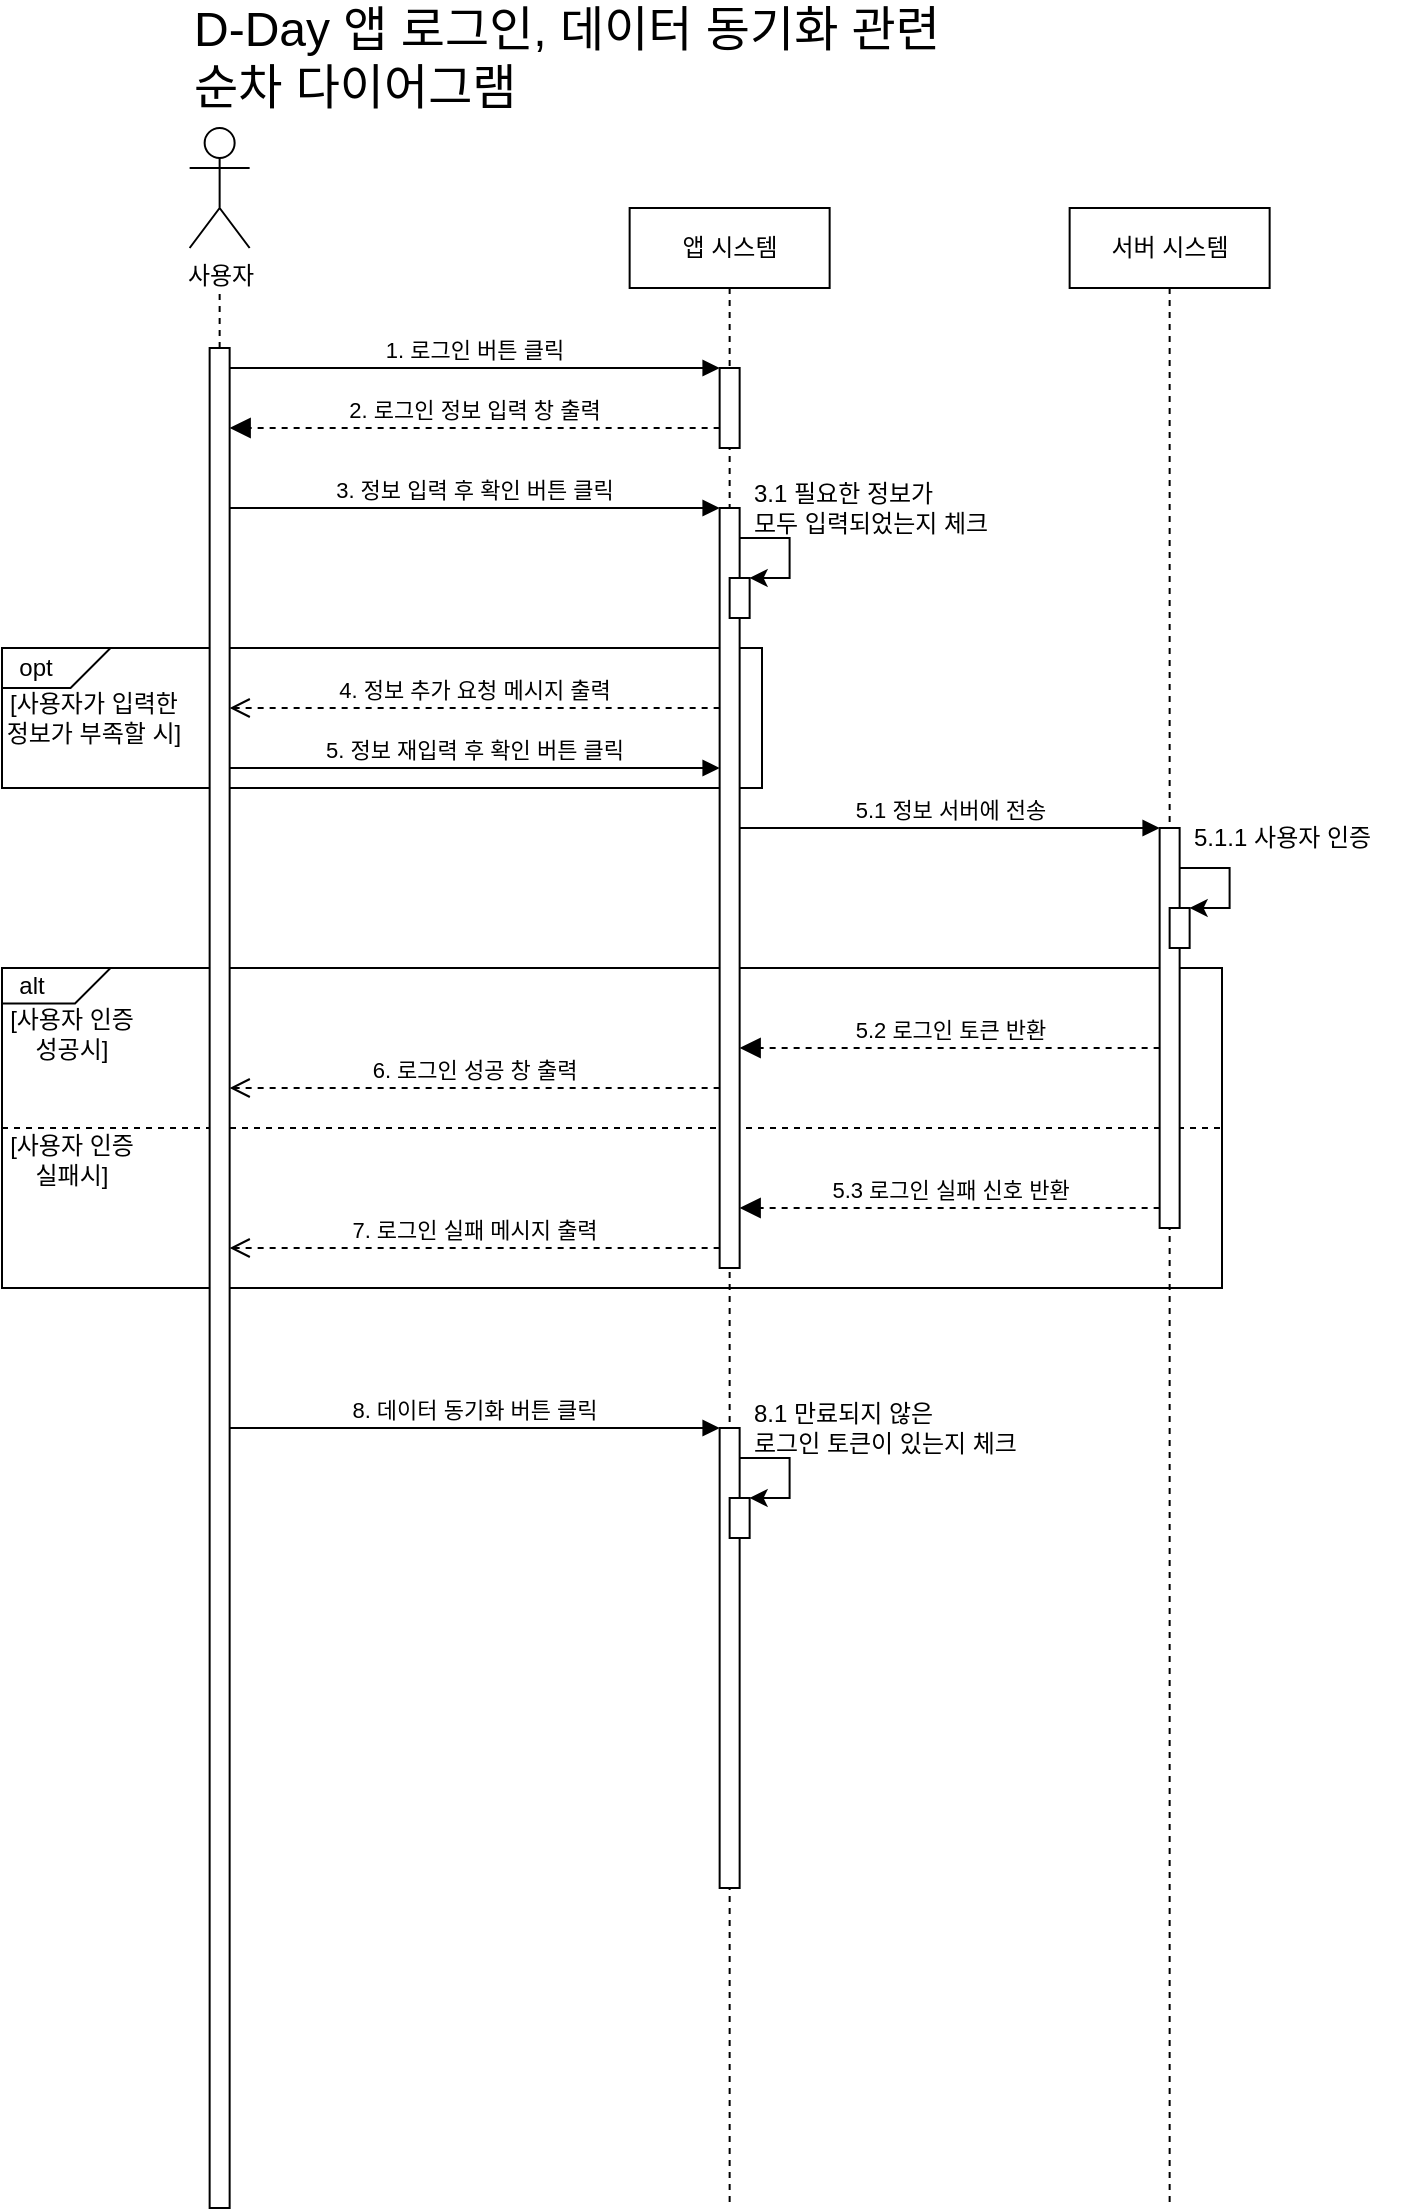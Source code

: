 <mxfile version="26.2.12">
  <diagram name="페이지-1" id="qvzBWZqPZGgr9KfEMMT7">
    <mxGraphModel dx="1711" dy="711" grid="1" gridSize="10" guides="1" tooltips="1" connect="1" arrows="1" fold="1" page="1" pageScale="1" pageWidth="827" pageHeight="1169" math="0" shadow="0">
      <root>
        <mxCell id="0" />
        <mxCell id="1" parent="0" />
        <mxCell id="L4eoCNI2oBLxU_7ZVuts-1" value="" style="group" vertex="1" connectable="0" parent="1">
          <mxGeometry x="30" y="340" width="380.0" height="70" as="geometry" />
        </mxCell>
        <mxCell id="L4eoCNI2oBLxU_7ZVuts-2" value="" style="rounded=0;whiteSpace=wrap;html=1;fillColor=none;" vertex="1" parent="L4eoCNI2oBLxU_7ZVuts-1">
          <mxGeometry width="380.0" height="70" as="geometry" />
        </mxCell>
        <mxCell id="L4eoCNI2oBLxU_7ZVuts-3" value="&amp;nbsp; opt" style="shape=card;whiteSpace=wrap;html=1;direction=west;size=20;fillColor=none;align=left;" vertex="1" parent="L4eoCNI2oBLxU_7ZVuts-1">
          <mxGeometry width="54.286" height="20" as="geometry" />
        </mxCell>
        <mxCell id="L4eoCNI2oBLxU_7ZVuts-4" value="[사용자가 입력한&lt;div&gt;정보가 부족할 시]&lt;/div&gt;" style="text;html=1;align=center;verticalAlign=middle;whiteSpace=wrap;rounded=0;" vertex="1" parent="L4eoCNI2oBLxU_7ZVuts-1">
          <mxGeometry y="20" width="92.432" height="30" as="geometry" />
        </mxCell>
        <mxCell id="L4eoCNI2oBLxU_7ZVuts-5" value="" style="group" vertex="1" connectable="0" parent="1">
          <mxGeometry x="30" y="500" width="610" height="160" as="geometry" />
        </mxCell>
        <mxCell id="L4eoCNI2oBLxU_7ZVuts-6" value="" style="rounded=0;whiteSpace=wrap;html=1;fillColor=none;" vertex="1" parent="L4eoCNI2oBLxU_7ZVuts-5">
          <mxGeometry width="610" height="160" as="geometry" />
        </mxCell>
        <mxCell id="L4eoCNI2oBLxU_7ZVuts-7" value="&amp;nbsp; alt" style="shape=card;whiteSpace=wrap;html=1;direction=west;size=20;fillColor=none;align=left;" vertex="1" parent="L4eoCNI2oBLxU_7ZVuts-5">
          <mxGeometry width="54.29" height="17.778" as="geometry" />
        </mxCell>
        <mxCell id="L4eoCNI2oBLxU_7ZVuts-8" value="[사용자 인증&lt;div&gt;&lt;span style=&quot;background-color: transparent; color: light-dark(rgb(0, 0, 0), rgb(255, 255, 255));&quot;&gt;성공시]&lt;/span&gt;&lt;/div&gt;" style="text;html=1;align=center;verticalAlign=middle;whiteSpace=wrap;rounded=0;" vertex="1" parent="L4eoCNI2oBLxU_7ZVuts-5">
          <mxGeometry y="17.778" width="70" height="31.111" as="geometry" />
        </mxCell>
        <mxCell id="L4eoCNI2oBLxU_7ZVuts-9" value="" style="endArrow=none;dashed=1;html=1;rounded=0;exitX=0;exitY=0.5;exitDx=0;exitDy=0;entryX=1;entryY=0.5;entryDx=0;entryDy=0;" edge="1" parent="L4eoCNI2oBLxU_7ZVuts-5" source="L4eoCNI2oBLxU_7ZVuts-6" target="L4eoCNI2oBLxU_7ZVuts-6">
          <mxGeometry width="50" height="50" relative="1" as="geometry">
            <mxPoint x="470" y="160" as="sourcePoint" />
            <mxPoint x="520" y="115.556" as="targetPoint" />
          </mxGeometry>
        </mxCell>
        <mxCell id="L4eoCNI2oBLxU_7ZVuts-10" value="[사용자 인증&lt;div&gt;&lt;span style=&quot;background-color: transparent; color: light-dark(rgb(0, 0, 0), rgb(255, 255, 255));&quot;&gt;실패시]&lt;/span&gt;&lt;/div&gt;" style="text;html=1;align=center;verticalAlign=middle;whiteSpace=wrap;rounded=0;" vertex="1" parent="L4eoCNI2oBLxU_7ZVuts-5">
          <mxGeometry y="80" width="70" height="31.111" as="geometry" />
        </mxCell>
        <mxCell id="L4eoCNI2oBLxU_7ZVuts-11" value="서버 시스템" style="shape=umlLifeline;perimeter=lifelinePerimeter;whiteSpace=wrap;html=1;container=0;dropTarget=0;collapsible=0;recursiveResize=0;outlineConnect=0;portConstraint=eastwest;newEdgeStyle={&quot;edgeStyle&quot;:&quot;elbowEdgeStyle&quot;,&quot;elbow&quot;:&quot;vertical&quot;,&quot;curved&quot;:0,&quot;rounded&quot;:0};" vertex="1" parent="1">
          <mxGeometry x="563.82" y="120" width="100" height="1000" as="geometry" />
        </mxCell>
        <mxCell id="L4eoCNI2oBLxU_7ZVuts-12" value="1. 로그인 버튼 클릭" style="html=1;verticalAlign=bottom;endArrow=block;edgeStyle=elbowEdgeStyle;elbow=vertical;curved=0;rounded=0;" edge="1" parent="1" source="L4eoCNI2oBLxU_7ZVuts-16" target="L4eoCNI2oBLxU_7ZVuts-20">
          <mxGeometry relative="1" as="geometry">
            <mxPoint x="243.82" y="210" as="sourcePoint" />
            <Array as="points">
              <mxPoint x="228.82" y="200" />
            </Array>
          </mxGeometry>
        </mxCell>
        <mxCell id="L4eoCNI2oBLxU_7ZVuts-13" value="2. 로그인 정보 입력 창 출력" style="html=1;verticalAlign=bottom;endArrow=block;dashed=1;endSize=8;edgeStyle=elbowEdgeStyle;elbow=vertical;curved=0;rounded=0;endFill=1;" edge="1" parent="1" source="L4eoCNI2oBLxU_7ZVuts-20">
          <mxGeometry relative="1" as="geometry">
            <mxPoint x="143.82" y="230" as="targetPoint" />
            <Array as="points">
              <mxPoint x="238.82" y="230" />
            </Array>
            <mxPoint x="368.82" y="230" as="sourcePoint" />
          </mxGeometry>
        </mxCell>
        <mxCell id="L4eoCNI2oBLxU_7ZVuts-14" value="사용자" style="shape=umlActor;verticalLabelPosition=bottom;verticalAlign=top;html=1;outlineConnect=0;" vertex="1" parent="1">
          <mxGeometry x="123.82" y="80" width="30" height="60" as="geometry" />
        </mxCell>
        <mxCell id="L4eoCNI2oBLxU_7ZVuts-15" value="" style="endArrow=none;dashed=1;html=1;rounded=0;" edge="1" parent="1" source="L4eoCNI2oBLxU_7ZVuts-16">
          <mxGeometry width="50" height="50" relative="1" as="geometry">
            <mxPoint x="138.82" y="420" as="sourcePoint" />
            <mxPoint x="138.82" y="160" as="targetPoint" />
          </mxGeometry>
        </mxCell>
        <mxCell id="L4eoCNI2oBLxU_7ZVuts-16" value="" style="html=1;points=[];perimeter=orthogonalPerimeter;outlineConnect=0;targetShapes=umlLifeline;portConstraint=eastwest;newEdgeStyle={&quot;edgeStyle&quot;:&quot;elbowEdgeStyle&quot;,&quot;elbow&quot;:&quot;vertical&quot;,&quot;curved&quot;:0,&quot;rounded&quot;:0};" vertex="1" parent="1">
          <mxGeometry x="133.82" y="190" width="10" height="930" as="geometry" />
        </mxCell>
        <mxCell id="L4eoCNI2oBLxU_7ZVuts-17" value="D-Day 앱 로그인, 데이터 동기화 관련&lt;div&gt;순차 다이어그램&lt;/div&gt;" style="text;html=1;align=left;verticalAlign=middle;whiteSpace=wrap;rounded=0;fontSize=24;" vertex="1" parent="1">
          <mxGeometry x="123.82" y="30" width="526.18" height="30" as="geometry" />
        </mxCell>
        <mxCell id="L4eoCNI2oBLxU_7ZVuts-18" value="3. 정보 입력 후 확인 버튼 클릭" style="html=1;verticalAlign=bottom;endArrow=block;edgeStyle=elbowEdgeStyle;elbow=vertical;curved=0;rounded=0;" edge="1" parent="1" target="L4eoCNI2oBLxU_7ZVuts-23">
          <mxGeometry relative="1" as="geometry">
            <mxPoint x="143.82" y="270" as="sourcePoint" />
            <Array as="points">
              <mxPoint x="218.82" y="270" />
            </Array>
            <mxPoint x="368.82" y="270" as="targetPoint" />
          </mxGeometry>
        </mxCell>
        <mxCell id="L4eoCNI2oBLxU_7ZVuts-19" value="앱 시스템" style="shape=umlLifeline;perimeter=lifelinePerimeter;whiteSpace=wrap;html=1;container=0;dropTarget=0;collapsible=0;recursiveResize=0;outlineConnect=0;portConstraint=eastwest;newEdgeStyle={&quot;edgeStyle&quot;:&quot;elbowEdgeStyle&quot;,&quot;elbow&quot;:&quot;vertical&quot;,&quot;curved&quot;:0,&quot;rounded&quot;:0};" vertex="1" parent="1">
          <mxGeometry x="343.82" y="120" width="100" height="1000" as="geometry" />
        </mxCell>
        <mxCell id="L4eoCNI2oBLxU_7ZVuts-20" value="" style="html=1;points=[];perimeter=orthogonalPerimeter;outlineConnect=0;targetShapes=umlLifeline;portConstraint=eastwest;newEdgeStyle={&quot;edgeStyle&quot;:&quot;elbowEdgeStyle&quot;,&quot;elbow&quot;:&quot;vertical&quot;,&quot;curved&quot;:0,&quot;rounded&quot;:0};" vertex="1" parent="L4eoCNI2oBLxU_7ZVuts-19">
          <mxGeometry x="45" y="80" width="10" height="40" as="geometry" />
        </mxCell>
        <mxCell id="L4eoCNI2oBLxU_7ZVuts-21" value="" style="endArrow=classic;html=1;rounded=0;edgeStyle=orthogonalEdgeStyle;" edge="1" parent="L4eoCNI2oBLxU_7ZVuts-19" target="L4eoCNI2oBLxU_7ZVuts-24">
          <mxGeometry width="50" height="50" relative="1" as="geometry">
            <mxPoint x="55" y="165" as="sourcePoint" />
            <mxPoint x="110" y="185" as="targetPoint" />
            <Array as="points">
              <mxPoint x="80" y="165" />
              <mxPoint x="80" y="185" />
            </Array>
          </mxGeometry>
        </mxCell>
        <mxCell id="L4eoCNI2oBLxU_7ZVuts-23" value="" style="html=1;points=[];perimeter=orthogonalPerimeter;outlineConnect=0;targetShapes=umlLifeline;portConstraint=eastwest;newEdgeStyle={&quot;edgeStyle&quot;:&quot;elbowEdgeStyle&quot;,&quot;elbow&quot;:&quot;vertical&quot;,&quot;curved&quot;:0,&quot;rounded&quot;:0};" vertex="1" parent="L4eoCNI2oBLxU_7ZVuts-19">
          <mxGeometry x="45" y="150" width="10" height="380" as="geometry" />
        </mxCell>
        <mxCell id="L4eoCNI2oBLxU_7ZVuts-24" value="" style="html=1;points=[];perimeter=orthogonalPerimeter;outlineConnect=0;targetShapes=umlLifeline;portConstraint=eastwest;newEdgeStyle={&quot;edgeStyle&quot;:&quot;elbowEdgeStyle&quot;,&quot;elbow&quot;:&quot;vertical&quot;,&quot;curved&quot;:0,&quot;rounded&quot;:0};" vertex="1" parent="L4eoCNI2oBLxU_7ZVuts-19">
          <mxGeometry x="50" y="185" width="10" height="20" as="geometry" />
        </mxCell>
        <mxCell id="L4eoCNI2oBLxU_7ZVuts-25" value="5.1 정보 서버에 전송" style="html=1;verticalAlign=bottom;endArrow=block;edgeStyle=elbowEdgeStyle;elbow=horizontal;curved=0;rounded=0;" edge="1" parent="L4eoCNI2oBLxU_7ZVuts-19">
          <mxGeometry relative="1" as="geometry">
            <mxPoint x="55.0" y="310" as="sourcePoint" />
            <Array as="points">
              <mxPoint x="135" y="310" />
            </Array>
            <mxPoint x="265" y="310.0" as="targetPoint" />
          </mxGeometry>
        </mxCell>
        <mxCell id="L4eoCNI2oBLxU_7ZVuts-26" value="5.2 로그인 토큰 반환" style="html=1;verticalAlign=bottom;endArrow=block;dashed=1;endSize=8;edgeStyle=elbowEdgeStyle;elbow=vertical;curved=0;rounded=0;endFill=1;" edge="1" parent="L4eoCNI2oBLxU_7ZVuts-19">
          <mxGeometry relative="1" as="geometry">
            <mxPoint x="55.0" y="420" as="targetPoint" />
            <Array as="points">
              <mxPoint x="115" y="420" />
            </Array>
            <mxPoint x="265.0" y="420" as="sourcePoint" />
          </mxGeometry>
        </mxCell>
        <mxCell id="L4eoCNI2oBLxU_7ZVuts-27" value="" style="endArrow=classic;html=1;rounded=0;edgeStyle=orthogonalEdgeStyle;" edge="1" parent="L4eoCNI2oBLxU_7ZVuts-19" target="L4eoCNI2oBLxU_7ZVuts-30">
          <mxGeometry width="50" height="50" relative="1" as="geometry">
            <mxPoint x="275" y="330" as="sourcePoint" />
            <mxPoint x="330" y="350" as="targetPoint" />
            <Array as="points">
              <mxPoint x="300" y="330" />
              <mxPoint x="300" y="350" />
            </Array>
          </mxGeometry>
        </mxCell>
        <mxCell id="L4eoCNI2oBLxU_7ZVuts-28" value="5.1.1 사용자 인증" style="text;html=1;align=left;verticalAlign=middle;resizable=0;points=[];autosize=1;strokeColor=none;fillColor=none;" vertex="1" parent="L4eoCNI2oBLxU_7ZVuts-19">
          <mxGeometry x="280" y="300" width="110" height="30" as="geometry" />
        </mxCell>
        <mxCell id="L4eoCNI2oBLxU_7ZVuts-29" value="" style="html=1;points=[];perimeter=orthogonalPerimeter;outlineConnect=0;targetShapes=umlLifeline;portConstraint=eastwest;newEdgeStyle={&quot;edgeStyle&quot;:&quot;elbowEdgeStyle&quot;,&quot;elbow&quot;:&quot;vertical&quot;,&quot;curved&quot;:0,&quot;rounded&quot;:0};" vertex="1" parent="L4eoCNI2oBLxU_7ZVuts-19">
          <mxGeometry x="265" y="310" width="10" height="200" as="geometry" />
        </mxCell>
        <mxCell id="L4eoCNI2oBLxU_7ZVuts-30" value="" style="html=1;points=[];perimeter=orthogonalPerimeter;outlineConnect=0;targetShapes=umlLifeline;portConstraint=eastwest;newEdgeStyle={&quot;edgeStyle&quot;:&quot;elbowEdgeStyle&quot;,&quot;elbow&quot;:&quot;vertical&quot;,&quot;curved&quot;:0,&quot;rounded&quot;:0};" vertex="1" parent="L4eoCNI2oBLxU_7ZVuts-19">
          <mxGeometry x="270" y="350" width="10" height="20" as="geometry" />
        </mxCell>
        <mxCell id="L4eoCNI2oBLxU_7ZVuts-38" value="" style="html=1;points=[];perimeter=orthogonalPerimeter;outlineConnect=0;targetShapes=umlLifeline;portConstraint=eastwest;newEdgeStyle={&quot;edgeStyle&quot;:&quot;elbowEdgeStyle&quot;,&quot;elbow&quot;:&quot;vertical&quot;,&quot;curved&quot;:0,&quot;rounded&quot;:0};" vertex="1" parent="L4eoCNI2oBLxU_7ZVuts-19">
          <mxGeometry x="45" y="610" width="10" height="230" as="geometry" />
        </mxCell>
        <mxCell id="L4eoCNI2oBLxU_7ZVuts-37" value="8. 데이터 동기화 버튼 클릭" style="html=1;verticalAlign=bottom;endArrow=block;edgeStyle=elbowEdgeStyle;elbow=vertical;curved=0;rounded=0;" edge="1" parent="L4eoCNI2oBLxU_7ZVuts-19">
          <mxGeometry relative="1" as="geometry">
            <mxPoint x="-200" y="610" as="sourcePoint" />
            <Array as="points">
              <mxPoint x="-115.18" y="610" />
            </Array>
            <mxPoint x="45" y="610" as="targetPoint" />
          </mxGeometry>
        </mxCell>
        <mxCell id="L4eoCNI2oBLxU_7ZVuts-39" value="" style="endArrow=classic;html=1;rounded=0;edgeStyle=orthogonalEdgeStyle;" edge="1" parent="L4eoCNI2oBLxU_7ZVuts-19" target="L4eoCNI2oBLxU_7ZVuts-41">
          <mxGeometry width="50" height="50" relative="1" as="geometry">
            <mxPoint x="55" y="625" as="sourcePoint" />
            <mxPoint x="110" y="645" as="targetPoint" />
            <Array as="points">
              <mxPoint x="80" y="625" />
              <mxPoint x="80" y="645" />
            </Array>
          </mxGeometry>
        </mxCell>
        <mxCell id="L4eoCNI2oBLxU_7ZVuts-41" value="" style="html=1;points=[];perimeter=orthogonalPerimeter;outlineConnect=0;targetShapes=umlLifeline;portConstraint=eastwest;newEdgeStyle={&quot;edgeStyle&quot;:&quot;elbowEdgeStyle&quot;,&quot;elbow&quot;:&quot;vertical&quot;,&quot;curved&quot;:0,&quot;rounded&quot;:0};" vertex="1" parent="L4eoCNI2oBLxU_7ZVuts-19">
          <mxGeometry x="50" y="645" width="10" height="20" as="geometry" />
        </mxCell>
        <mxCell id="L4eoCNI2oBLxU_7ZVuts-31" value="5. 정보 재입력 후 확인 버튼 클릭" style="html=1;verticalAlign=bottom;endArrow=block;edgeStyle=elbowEdgeStyle;elbow=vertical;curved=0;rounded=0;" edge="1" parent="1" source="L4eoCNI2oBLxU_7ZVuts-16" target="L4eoCNI2oBLxU_7ZVuts-23">
          <mxGeometry relative="1" as="geometry">
            <mxPoint x="122.429" y="400" as="sourcePoint" />
            <Array as="points">
              <mxPoint x="206.252" y="400" />
            </Array>
            <mxPoint x="396.252" y="400" as="targetPoint" />
          </mxGeometry>
        </mxCell>
        <mxCell id="L4eoCNI2oBLxU_7ZVuts-32" value="4. 정보 추가 요청 메시지 출력" style="html=1;verticalAlign=bottom;endArrow=open;dashed=1;endSize=8;edgeStyle=elbowEdgeStyle;elbow=vertical;curved=0;rounded=0;endFill=0;" edge="1" parent="1" source="L4eoCNI2oBLxU_7ZVuts-23" target="L4eoCNI2oBLxU_7ZVuts-16">
          <mxGeometry relative="1" as="geometry">
            <mxPoint x="122.429" y="370" as="targetPoint" />
            <Array as="points">
              <mxPoint x="228.605" y="370" />
            </Array>
            <mxPoint x="396.252" y="370" as="sourcePoint" />
          </mxGeometry>
        </mxCell>
        <mxCell id="L4eoCNI2oBLxU_7ZVuts-33" value="6. 로그인 성공 창 출력" style="html=1;verticalAlign=bottom;endArrow=open;dashed=1;endSize=8;edgeStyle=elbowEdgeStyle;elbow=vertical;curved=0;rounded=0;" edge="1" parent="1">
          <mxGeometry relative="1" as="geometry">
            <mxPoint x="143.82" y="560" as="targetPoint" />
            <Array as="points">
              <mxPoint x="373.82" y="560" />
            </Array>
            <mxPoint x="388.82" y="560" as="sourcePoint" />
          </mxGeometry>
        </mxCell>
        <mxCell id="L4eoCNI2oBLxU_7ZVuts-34" value="5.3 로그인 실패&lt;span style=&quot;background-color: light-dark(#ffffff, var(--ge-dark-color, #121212)); color: light-dark(rgb(0, 0, 0), rgb(255, 255, 255));&quot;&gt;&amp;nbsp;신호 반환&lt;/span&gt;" style="html=1;verticalAlign=bottom;endArrow=block;dashed=1;endSize=8;edgeStyle=elbowEdgeStyle;elbow=vertical;curved=0;rounded=0;endFill=1;" edge="1" parent="1">
          <mxGeometry relative="1" as="geometry">
            <mxPoint x="398.82" y="620" as="targetPoint" />
            <Array as="points">
              <mxPoint x="458.82" y="620" />
            </Array>
            <mxPoint x="608.82" y="620" as="sourcePoint" />
          </mxGeometry>
        </mxCell>
        <mxCell id="L4eoCNI2oBLxU_7ZVuts-35" value="7. 로그인 실패&lt;span style=&quot;background-color: light-dark(#ffffff, var(--ge-dark-color, #121212)); color: light-dark(rgb(0, 0, 0), rgb(255, 255, 255));&quot;&gt;&amp;nbsp;메시지 출력&lt;/span&gt;" style="html=1;verticalAlign=bottom;endArrow=open;dashed=1;endSize=8;edgeStyle=elbowEdgeStyle;elbow=vertical;curved=0;rounded=0;" edge="1" parent="1">
          <mxGeometry relative="1" as="geometry">
            <mxPoint x="143.82" y="640" as="targetPoint" />
            <Array as="points">
              <mxPoint x="373.82" y="640" />
            </Array>
            <mxPoint x="388.82" y="640" as="sourcePoint" />
          </mxGeometry>
        </mxCell>
        <mxCell id="L4eoCNI2oBLxU_7ZVuts-40" value="8.1 만료되지 않은&lt;div&gt;로그인 토큰이 있는지 체크&lt;/div&gt;" style="text;html=1;align=left;verticalAlign=middle;resizable=0;points=[];autosize=1;strokeColor=none;fillColor=none;" vertex="1" parent="1">
          <mxGeometry x="403.82" y="710" width="150" height="40" as="geometry" />
        </mxCell>
        <mxCell id="L4eoCNI2oBLxU_7ZVuts-22" value="3.1 필요한 정보가&lt;div&gt;모두 입력되었는지 체크&lt;/div&gt;" style="text;html=1;align=left;verticalAlign=middle;resizable=0;points=[];autosize=1;strokeColor=none;fillColor=none;" vertex="1" parent="1">
          <mxGeometry x="403.82" y="250" width="140" height="40" as="geometry" />
        </mxCell>
      </root>
    </mxGraphModel>
  </diagram>
</mxfile>
